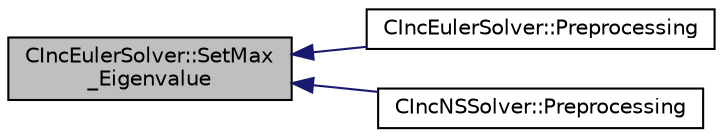digraph "CIncEulerSolver::SetMax_Eigenvalue"
{
  edge [fontname="Helvetica",fontsize="10",labelfontname="Helvetica",labelfontsize="10"];
  node [fontname="Helvetica",fontsize="10",shape=record];
  rankdir="LR";
  Node1961 [label="CIncEulerSolver::SetMax\l_Eigenvalue",height=0.2,width=0.4,color="black", fillcolor="grey75", style="filled", fontcolor="black"];
  Node1961 -> Node1962 [dir="back",color="midnightblue",fontsize="10",style="solid",fontname="Helvetica"];
  Node1962 [label="CIncEulerSolver::Preprocessing",height=0.2,width=0.4,color="black", fillcolor="white", style="filled",URL="$class_c_inc_euler_solver.html#aabd902b10cc9b41b6b2c406efba0ac41",tooltip="Compute primitive variables and their gradients. "];
  Node1961 -> Node1963 [dir="back",color="midnightblue",fontsize="10",style="solid",fontname="Helvetica"];
  Node1963 [label="CIncNSSolver::Preprocessing",height=0.2,width=0.4,color="black", fillcolor="white", style="filled",URL="$class_c_inc_n_s_solver.html#ae84f6e86313acd1da80c505b4eab81e5",tooltip="Restart residual and compute gradients. "];
}
